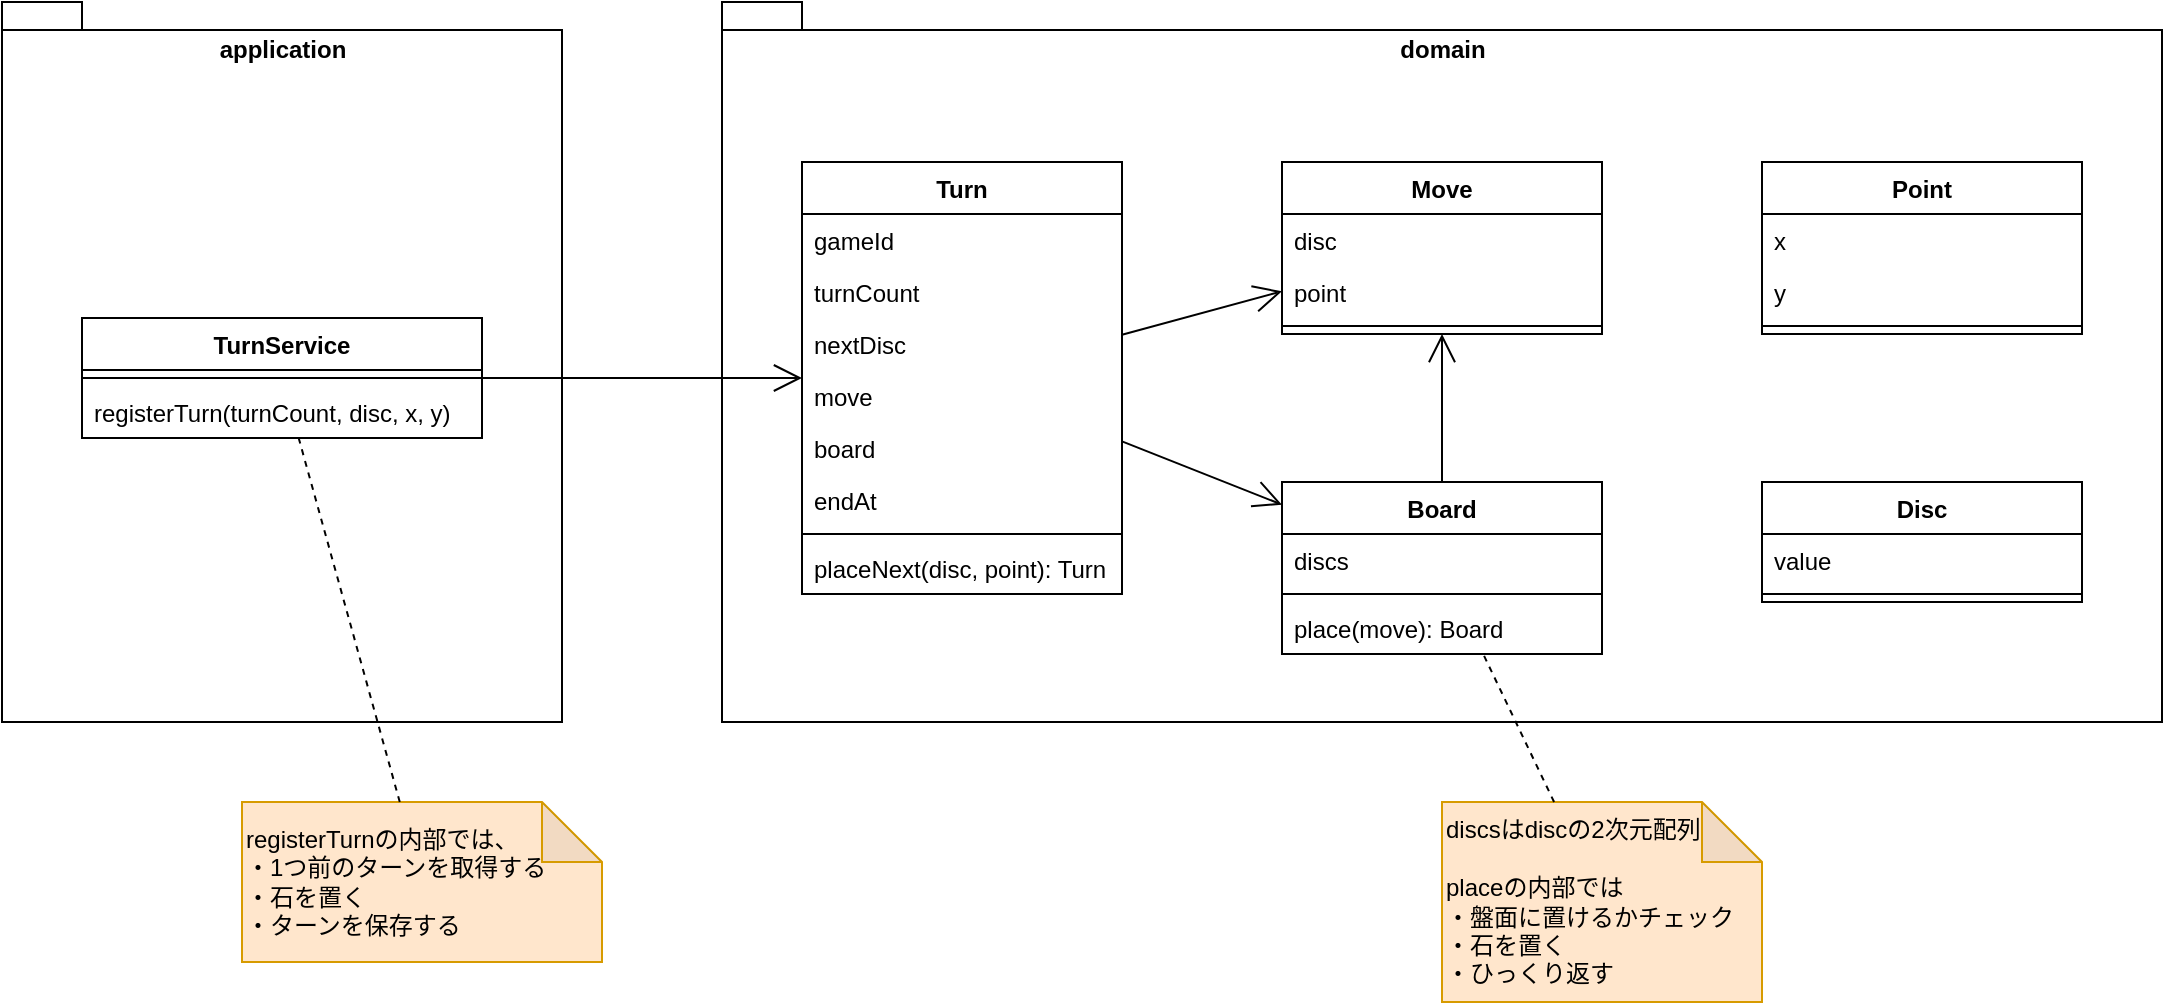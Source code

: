 <mxfile>
    <diagram id="BWV-KbYzjG2PYMJsIZb8" name="ページ1">
        <mxGraphModel dx="1287" dy="941" grid="1" gridSize="10" guides="1" tooltips="1" connect="1" arrows="1" fold="1" page="1" pageScale="1" pageWidth="827" pageHeight="1169" math="0" shadow="0">
            <root>
                <mxCell id="0"/>
                <mxCell id="1" parent="0"/>
                <mxCell id="2" value="domain" style="shape=folder;fontStyle=1;spacingTop=10;tabWidth=40;tabHeight=14;tabPosition=left;html=1;fillColor=none;verticalAlign=top;" parent="1" vertex="1">
                    <mxGeometry x="400" y="80" width="720" height="360" as="geometry"/>
                </mxCell>
                <mxCell id="3" value="Turn" style="swimlane;fontStyle=1;align=center;verticalAlign=top;childLayout=stackLayout;horizontal=1;startSize=26;horizontalStack=0;resizeParent=1;resizeParentMax=0;resizeLast=0;collapsible=1;marginBottom=0;" parent="1" vertex="1">
                    <mxGeometry x="440" y="160" width="160" height="216" as="geometry"/>
                </mxCell>
                <mxCell id="4" value="gameId" style="text;strokeColor=none;fillColor=none;align=left;verticalAlign=top;spacingLeft=4;spacingRight=4;overflow=hidden;rotatable=0;points=[[0,0.5],[1,0.5]];portConstraint=eastwest;" parent="3" vertex="1">
                    <mxGeometry y="26" width="160" height="26" as="geometry"/>
                </mxCell>
                <mxCell id="5" value="turnCount" style="text;strokeColor=none;fillColor=none;align=left;verticalAlign=top;spacingLeft=4;spacingRight=4;overflow=hidden;rotatable=0;points=[[0,0.5],[1,0.5]];portConstraint=eastwest;" parent="3" vertex="1">
                    <mxGeometry y="52" width="160" height="26" as="geometry"/>
                </mxCell>
                <mxCell id="6" value="nextDisc" style="text;strokeColor=none;fillColor=none;align=left;verticalAlign=top;spacingLeft=4;spacingRight=4;overflow=hidden;rotatable=0;points=[[0,0.5],[1,0.5]];portConstraint=eastwest;" parent="3" vertex="1">
                    <mxGeometry y="78" width="160" height="26" as="geometry"/>
                </mxCell>
                <mxCell id="7" value="move" style="text;strokeColor=none;fillColor=none;align=left;verticalAlign=top;spacingLeft=4;spacingRight=4;overflow=hidden;rotatable=0;points=[[0,0.5],[1,0.5]];portConstraint=eastwest;" parent="3" vertex="1">
                    <mxGeometry y="104" width="160" height="26" as="geometry"/>
                </mxCell>
                <mxCell id="8" value="board" style="text;strokeColor=none;fillColor=none;align=left;verticalAlign=top;spacingLeft=4;spacingRight=4;overflow=hidden;rotatable=0;points=[[0,0.5],[1,0.5]];portConstraint=eastwest;" parent="3" vertex="1">
                    <mxGeometry y="130" width="160" height="26" as="geometry"/>
                </mxCell>
                <mxCell id="37" value="endAt" style="text;strokeColor=none;fillColor=none;align=left;verticalAlign=top;spacingLeft=4;spacingRight=4;overflow=hidden;rotatable=0;points=[[0,0.5],[1,0.5]];portConstraint=eastwest;" parent="3" vertex="1">
                    <mxGeometry y="156" width="160" height="26" as="geometry"/>
                </mxCell>
                <mxCell id="9" value="" style="line;strokeWidth=1;fillColor=none;align=left;verticalAlign=middle;spacingTop=-1;spacingLeft=3;spacingRight=3;rotatable=0;labelPosition=right;points=[];portConstraint=eastwest;" parent="3" vertex="1">
                    <mxGeometry y="182" width="160" height="8" as="geometry"/>
                </mxCell>
                <mxCell id="10" value="placeNext(disc, point): Turn" style="text;strokeColor=none;fillColor=none;align=left;verticalAlign=top;spacingLeft=4;spacingRight=4;overflow=hidden;rotatable=0;points=[[0,0.5],[1,0.5]];portConstraint=eastwest;" parent="3" vertex="1">
                    <mxGeometry y="190" width="160" height="26" as="geometry"/>
                </mxCell>
                <mxCell id="11" value="Move" style="swimlane;fontStyle=1;align=center;verticalAlign=top;childLayout=stackLayout;horizontal=1;startSize=26;horizontalStack=0;resizeParent=1;resizeParentMax=0;resizeLast=0;collapsible=1;marginBottom=0;" parent="1" vertex="1">
                    <mxGeometry x="680" y="160" width="160" height="86" as="geometry"/>
                </mxCell>
                <mxCell id="12" value="disc" style="text;strokeColor=none;fillColor=none;align=left;verticalAlign=top;spacingLeft=4;spacingRight=4;overflow=hidden;rotatable=0;points=[[0,0.5],[1,0.5]];portConstraint=eastwest;" parent="11" vertex="1">
                    <mxGeometry y="26" width="160" height="26" as="geometry"/>
                </mxCell>
                <mxCell id="13" value="point" style="text;strokeColor=none;fillColor=none;align=left;verticalAlign=top;spacingLeft=4;spacingRight=4;overflow=hidden;rotatable=0;points=[[0,0.5],[1,0.5]];portConstraint=eastwest;" parent="11" vertex="1">
                    <mxGeometry y="52" width="160" height="26" as="geometry"/>
                </mxCell>
                <mxCell id="15" value="" style="line;strokeWidth=1;fillColor=none;align=left;verticalAlign=middle;spacingTop=-1;spacingLeft=3;spacingRight=3;rotatable=0;labelPosition=right;points=[];portConstraint=eastwest;" parent="11" vertex="1">
                    <mxGeometry y="78" width="160" height="8" as="geometry"/>
                </mxCell>
                <mxCell id="16" value="Board" style="swimlane;fontStyle=1;align=center;verticalAlign=top;childLayout=stackLayout;horizontal=1;startSize=26;horizontalStack=0;resizeParent=1;resizeParentMax=0;resizeLast=0;collapsible=1;marginBottom=0;" parent="1" vertex="1">
                    <mxGeometry x="680" y="320" width="160" height="86" as="geometry"/>
                </mxCell>
                <mxCell id="17" value="discs" style="text;strokeColor=none;fillColor=none;align=left;verticalAlign=top;spacingLeft=4;spacingRight=4;overflow=hidden;rotatable=0;points=[[0,0.5],[1,0.5]];portConstraint=eastwest;" parent="16" vertex="1">
                    <mxGeometry y="26" width="160" height="26" as="geometry"/>
                </mxCell>
                <mxCell id="18" value="" style="line;strokeWidth=1;fillColor=none;align=left;verticalAlign=middle;spacingTop=-1;spacingLeft=3;spacingRight=3;rotatable=0;labelPosition=right;points=[];portConstraint=eastwest;" parent="16" vertex="1">
                    <mxGeometry y="52" width="160" height="8" as="geometry"/>
                </mxCell>
                <mxCell id="19" value="place(move): Board" style="text;strokeColor=none;fillColor=none;align=left;verticalAlign=top;spacingLeft=4;spacingRight=4;overflow=hidden;rotatable=0;points=[[0,0.5],[1,0.5]];portConstraint=eastwest;" parent="16" vertex="1">
                    <mxGeometry y="60" width="160" height="26" as="geometry"/>
                </mxCell>
                <mxCell id="20" value="Point" style="swimlane;fontStyle=1;align=center;verticalAlign=top;childLayout=stackLayout;horizontal=1;startSize=26;horizontalStack=0;resizeParent=1;resizeParentMax=0;resizeLast=0;collapsible=1;marginBottom=0;" parent="1" vertex="1">
                    <mxGeometry x="920" y="160" width="160" height="86" as="geometry"/>
                </mxCell>
                <mxCell id="21" value="x" style="text;strokeColor=none;fillColor=none;align=left;verticalAlign=top;spacingLeft=4;spacingRight=4;overflow=hidden;rotatable=0;points=[[0,0.5],[1,0.5]];portConstraint=eastwest;" parent="20" vertex="1">
                    <mxGeometry y="26" width="160" height="26" as="geometry"/>
                </mxCell>
                <mxCell id="22" value="y" style="text;strokeColor=none;fillColor=none;align=left;verticalAlign=top;spacingLeft=4;spacingRight=4;overflow=hidden;rotatable=0;points=[[0,0.5],[1,0.5]];portConstraint=eastwest;" parent="20" vertex="1">
                    <mxGeometry y="52" width="160" height="26" as="geometry"/>
                </mxCell>
                <mxCell id="23" value="" style="line;strokeWidth=1;fillColor=none;align=left;verticalAlign=middle;spacingTop=-1;spacingLeft=3;spacingRight=3;rotatable=0;labelPosition=right;points=[];portConstraint=eastwest;" parent="20" vertex="1">
                    <mxGeometry y="78" width="160" height="8" as="geometry"/>
                </mxCell>
                <mxCell id="24" value="Disc" style="swimlane;fontStyle=1;align=center;verticalAlign=top;childLayout=stackLayout;horizontal=1;startSize=26;horizontalStack=0;resizeParent=1;resizeParentMax=0;resizeLast=0;collapsible=1;marginBottom=0;" parent="1" vertex="1">
                    <mxGeometry x="920" y="320" width="160" height="60" as="geometry"/>
                </mxCell>
                <mxCell id="25" value="value" style="text;strokeColor=none;fillColor=none;align=left;verticalAlign=top;spacingLeft=4;spacingRight=4;overflow=hidden;rotatable=0;points=[[0,0.5],[1,0.5]];portConstraint=eastwest;" parent="24" vertex="1">
                    <mxGeometry y="26" width="160" height="26" as="geometry"/>
                </mxCell>
                <mxCell id="26" value="" style="line;strokeWidth=1;fillColor=none;align=left;verticalAlign=middle;spacingTop=-1;spacingLeft=3;spacingRight=3;rotatable=0;labelPosition=right;points=[];portConstraint=eastwest;" parent="24" vertex="1">
                    <mxGeometry y="52" width="160" height="8" as="geometry"/>
                </mxCell>
                <mxCell id="27" value="application" style="shape=folder;fontStyle=1;spacingTop=10;tabWidth=40;tabHeight=14;tabPosition=left;html=1;fillColor=none;verticalAlign=top;" parent="1" vertex="1">
                    <mxGeometry x="40" y="80" width="280" height="360" as="geometry"/>
                </mxCell>
                <mxCell id="28" value="TurnService" style="swimlane;fontStyle=1;align=center;verticalAlign=top;childLayout=stackLayout;horizontal=1;startSize=26;horizontalStack=0;resizeParent=1;resizeParentMax=0;resizeLast=0;collapsible=1;marginBottom=0;fillColor=none;" parent="1" vertex="1">
                    <mxGeometry x="80" y="238" width="200" height="60" as="geometry"/>
                </mxCell>
                <mxCell id="29" value="" style="line;strokeWidth=1;fillColor=none;align=left;verticalAlign=middle;spacingTop=-1;spacingLeft=3;spacingRight=3;rotatable=0;labelPosition=right;points=[];portConstraint=eastwest;" parent="28" vertex="1">
                    <mxGeometry y="26" width="200" height="8" as="geometry"/>
                </mxCell>
                <mxCell id="30" value="registerTurn(turnCount, disc, x, y)" style="text;strokeColor=none;fillColor=none;align=left;verticalAlign=top;spacingLeft=4;spacingRight=4;overflow=hidden;rotatable=0;points=[[0,0.5],[1,0.5]];portConstraint=eastwest;" parent="28" vertex="1">
                    <mxGeometry y="34" width="200" height="26" as="geometry"/>
                </mxCell>
                <mxCell id="31" value="" style="endArrow=open;endFill=1;endSize=12;html=1;" parent="1" source="28" target="3" edge="1">
                    <mxGeometry width="160" relative="1" as="geometry">
                        <mxPoint x="520" y="370" as="sourcePoint"/>
                        <mxPoint x="680" y="370" as="targetPoint"/>
                    </mxGeometry>
                </mxCell>
                <mxCell id="32" value="" style="endArrow=open;endFill=1;endSize=12;html=1;" parent="1" source="3" target="11" edge="1">
                    <mxGeometry width="160" relative="1" as="geometry">
                        <mxPoint x="290" y="251" as="sourcePoint"/>
                        <mxPoint x="450" y="327" as="targetPoint"/>
                    </mxGeometry>
                </mxCell>
                <mxCell id="33" value="" style="endArrow=open;endFill=1;endSize=12;html=1;" parent="1" source="3" target="16" edge="1">
                    <mxGeometry width="160" relative="1" as="geometry">
                        <mxPoint x="610" y="312" as="sourcePoint"/>
                        <mxPoint x="690" y="259" as="targetPoint"/>
                    </mxGeometry>
                </mxCell>
                <mxCell id="34" value="discsはdiscの2次元配列&lt;br&gt;&lt;br&gt;placeの内部では&lt;br&gt;・盤面に置けるかチェック&lt;br&gt;・石を置く&lt;br&gt;・ひっくり返す" style="shape=note;whiteSpace=wrap;html=1;backgroundOutline=1;darkOpacity=0.05;fillColor=#ffe6cc;strokeColor=#d79b00;align=left;" parent="1" vertex="1">
                    <mxGeometry x="760" y="480" width="160" height="100" as="geometry"/>
                </mxCell>
                <mxCell id="35" value="" style="endArrow=none;dashed=1;html=1;" parent="1" source="34" target="16" edge="1">
                    <mxGeometry width="50" height="50" relative="1" as="geometry">
                        <mxPoint x="540" y="400" as="sourcePoint"/>
                        <mxPoint x="590" y="350" as="targetPoint"/>
                    </mxGeometry>
                </mxCell>
                <mxCell id="36" value="" style="endArrow=open;endFill=1;endSize=12;html=1;" parent="1" source="16" target="11" edge="1">
                    <mxGeometry width="160" relative="1" as="geometry">
                        <mxPoint x="610" y="337.667" as="sourcePoint"/>
                        <mxPoint x="690" y="375.333" as="targetPoint"/>
                    </mxGeometry>
                </mxCell>
                <mxCell id="38" value="registerTurnの内部では、&lt;br&gt;・1つ前のターンを取得する&lt;br&gt;・石を置く&lt;br&gt;・ターンを保存する" style="shape=note;whiteSpace=wrap;html=1;backgroundOutline=1;darkOpacity=0.05;fillColor=#ffe6cc;strokeColor=#d79b00;align=left;" parent="1" vertex="1">
                    <mxGeometry x="160" y="480" width="180" height="80" as="geometry"/>
                </mxCell>
                <mxCell id="39" value="" style="endArrow=none;dashed=1;html=1;" parent="1" source="38" target="28" edge="1">
                    <mxGeometry width="50" height="50" relative="1" as="geometry">
                        <mxPoint x="60" y="400" as="sourcePoint"/>
                        <mxPoint x="259.401" y="446" as="targetPoint"/>
                    </mxGeometry>
                </mxCell>
            </root>
        </mxGraphModel>
    </diagram>
</mxfile>